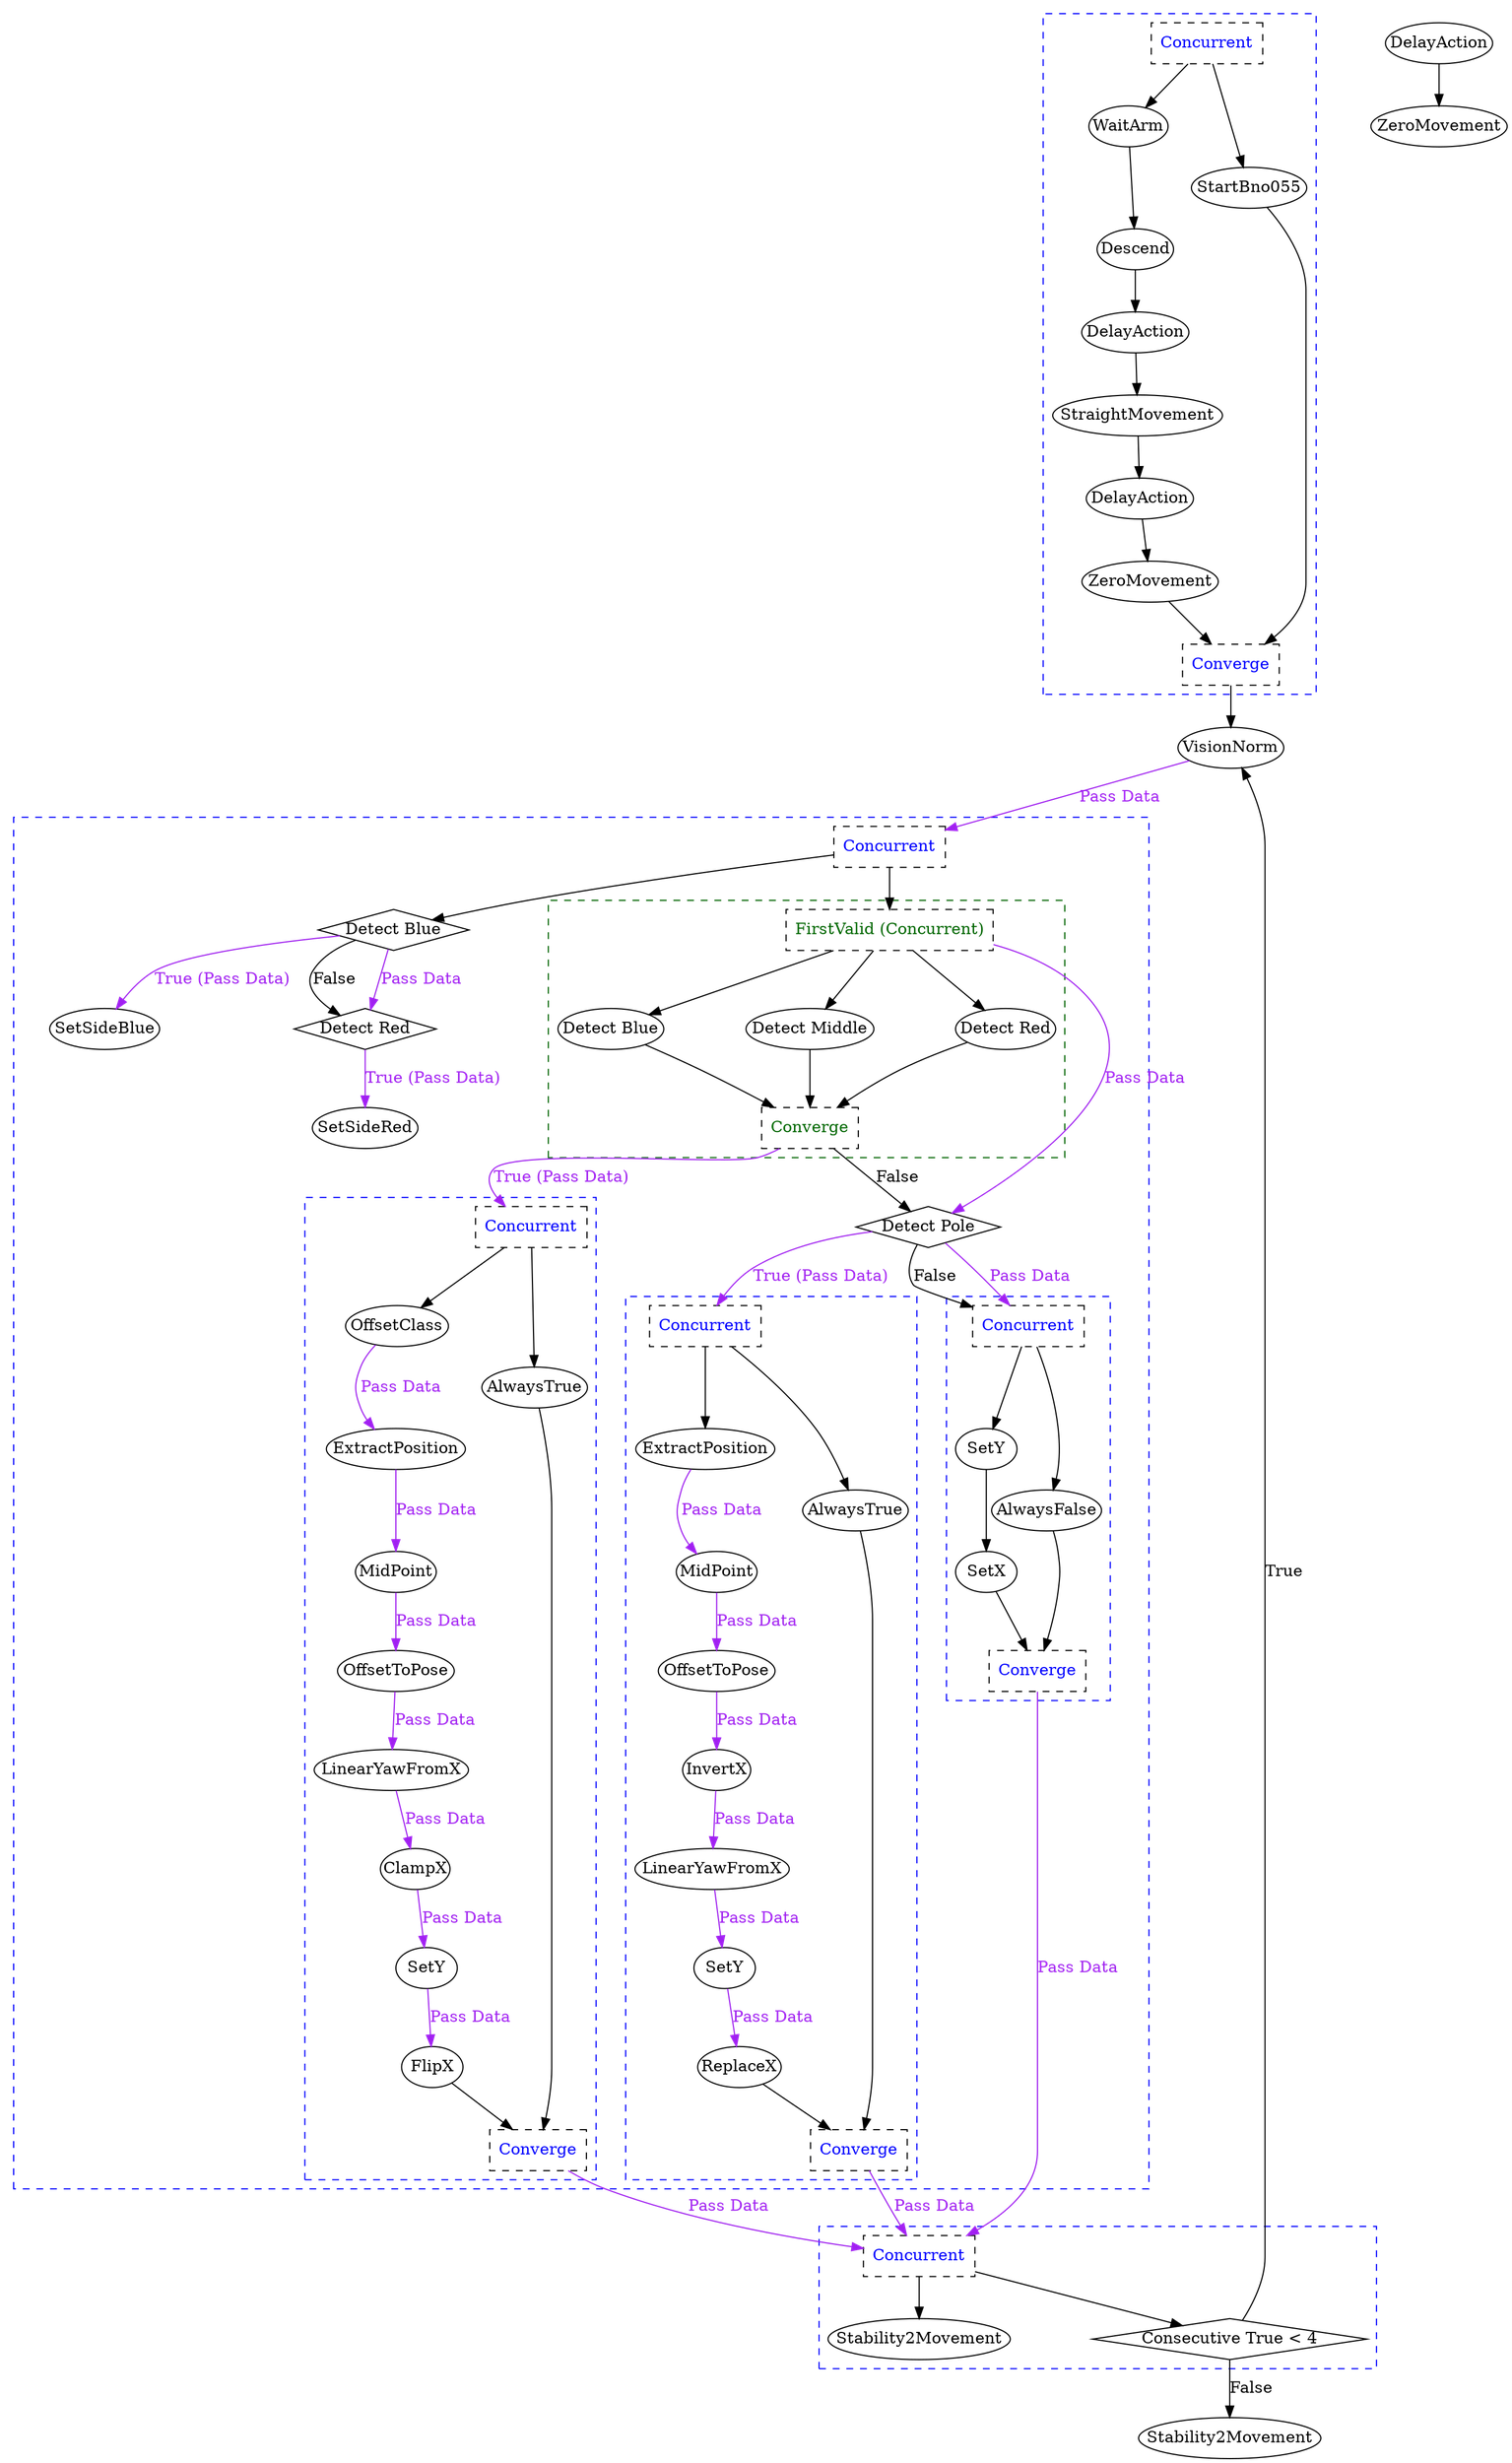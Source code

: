 digraph G {
	splines = true;
	nodesep = 1.0;
	bgcolor = "none"
	"b1ee1d8d-e334-4f99-a91d-e58acc0dc679" [shape = diamond];
	subgraph "cluster_63de06bf-b724-4fa6-99fc-cce640bcf15f" {
		style = dashed;
		color = blue;
		"e3b0fcb3-b43c-47df-867e-d04353d5d277" -> "b158d0a2-762d-45d3-a04d-4dd854230353" ;
		"d46d6aff-9300-4f1c-bef0-d076a8603f96" -> "e48f1ccc-3474-42de-b4c1-db59087f51d7" ;
		"e48f1ccc-3474-42de-b4c1-db59087f51d7" -> "14bcca3e-3fc1-4aa5-a340-87bd3b17a8f4" ;
		"b158d0a2-762d-45d3-a04d-4dd854230353" -> "d46d6aff-9300-4f1c-bef0-d076a8603f96" ;
		"bd582845-4cba-4ff9-8a15-252926d3c7f0" -> "e3b0fcb3-b43c-47df-867e-d04353d5d277" ;
		"8c2c6979-0ebf-4334-b586-cb1214dce8c7" -> "bd582845-4cba-4ff9-8a15-252926d3c7f0";
		"8c2c6979-0ebf-4334-b586-cb1214dce8c7" -> "71acaed8-bc10-420d-86fd-df9c79e1d830";
		"14bcca3e-3fc1-4aa5-a340-87bd3b17a8f4" -> "bd1e6990-fafe-4ded-8968-457a969775bf";
		"71acaed8-bc10-420d-86fd-df9c79e1d830" -> "bd1e6990-fafe-4ded-8968-457a969775bf";
		"8c2c6979-0ebf-4334-b586-cb1214dce8c7" [label = "Concurrent", shape = box, fontcolor = blue, style = dashed];
		"bd582845-4cba-4ff9-8a15-252926d3c7f0" [label = "WaitArm", margin = 0];
		"e3b0fcb3-b43c-47df-867e-d04353d5d277" [label = "Descend", margin = 0];
		"b158d0a2-762d-45d3-a04d-4dd854230353" [label = "DelayAction", margin = 0];
		"d46d6aff-9300-4f1c-bef0-d076a8603f96" [label = "StraightMovement", margin = 0];
		"e48f1ccc-3474-42de-b4c1-db59087f51d7" [label = "DelayAction", margin = 0];
		"14bcca3e-3fc1-4aa5-a340-87bd3b17a8f4" [label = "ZeroMovement", margin = 0];
		"71acaed8-bc10-420d-86fd-df9c79e1d830" [label = "StartBno055", margin = 0];
		"bd1e6990-fafe-4ded-8968-457a969775bf" [label = "Converge", shape = box, fontcolor = blue, style = dashed];
	}
	
	subgraph "cluster_07719b77-21c5-4b40-bf9c-5c8561f01468" {
		style = dashed;
		color = blue;
		"aba68f48-fcf9-4566-be36-5b4d3c615bf7" [shape = diamond];
		"17f68867-ee18-4595-a662-ca60887f4f41" [shape = diamond];
		"a283bf1a-4dc3-404c-8b57-b9f5c8104303" [shape = diamond];
		"705cac79-add9-4f19-8204-f830bc3c9126" [shape = diamond];
		subgraph "cluster_8c62f3b8-2263-4568-935b-15bcee644ce4" {
			style = dashed;
			color = blue;
			"659d9d6c-199b-420a-93d5-7657d639ffdc" -> "b4c48658-95ba-4b5d-a389-2c132f4f05c4" [color = purple, fontcolor = purple, label = "Pass Data"];
			"8e694cb5-f489-4e87-bd16-f0a6e0f9ecb7" -> "659d9d6c-199b-420a-93d5-7657d639ffdc" [color = purple, fontcolor = purple, label = "Pass Data"];
			"d31c2322-c361-42a5-af67-18fa35de7b1a" -> "8e694cb5-f489-4e87-bd16-f0a6e0f9ecb7" [color = purple, fontcolor = purple, label = "Pass Data"];
			"73ea8712-102b-4d94-a8fb-020e3ed8f87c" -> "d31c2322-c361-42a5-af67-18fa35de7b1a" [color = purple, fontcolor = purple, label = "Pass Data"];
			"1c9cc979-87f9-426a-b581-c7c0869158a6" -> "73ea8712-102b-4d94-a8fb-020e3ed8f87c" [color = purple, fontcolor = purple, label = "Pass Data"];
			"55208d45-ffd9-4e5d-aaa1-efe4b6a2c805" -> "1c9cc979-87f9-426a-b581-c7c0869158a6" [color = purple, fontcolor = purple, label = "Pass Data"];
			"2dadd21d-1f46-475b-8f6e-b03d11bb5436" -> "55208d45-ffd9-4e5d-aaa1-efe4b6a2c805" [color = purple, fontcolor = purple, label = "Pass Data"];
			"139c5921-6010-4c87-852b-ca578d9f47e8" -> "2dadd21d-1f46-475b-8f6e-b03d11bb5436";
			"139c5921-6010-4c87-852b-ca578d9f47e8" -> "f4818854-3c81-459f-b0a1-b27011ec1327";
			"b4c48658-95ba-4b5d-a389-2c132f4f05c4" -> "8380e3f6-28cf-4917-bff6-583fffdf60fa";
			"f4818854-3c81-459f-b0a1-b27011ec1327" -> "8380e3f6-28cf-4917-bff6-583fffdf60fa";
			"139c5921-6010-4c87-852b-ca578d9f47e8" [label = "Concurrent", shape = box, fontcolor = blue, style = dashed];
			"2dadd21d-1f46-475b-8f6e-b03d11bb5436" [label = "OffsetClass", margin = 0];
			"55208d45-ffd9-4e5d-aaa1-efe4b6a2c805" [label = "ExtractPosition", margin = 0];
			"1c9cc979-87f9-426a-b581-c7c0869158a6" [label = "MidPoint", margin = 0];
			"73ea8712-102b-4d94-a8fb-020e3ed8f87c" [label = "OffsetToPose", margin = 0];
			"d31c2322-c361-42a5-af67-18fa35de7b1a" [label = "LinearYawFromX", margin = 0];
			"8e694cb5-f489-4e87-bd16-f0a6e0f9ecb7" [label = "ClampX", margin = 0];
			"659d9d6c-199b-420a-93d5-7657d639ffdc" [label = "SetY", margin = 0];
			"b4c48658-95ba-4b5d-a389-2c132f4f05c4" [label = "FlipX", margin = 0];
			"f4818854-3c81-459f-b0a1-b27011ec1327" [label = "AlwaysTrue", margin = 0];
			"8380e3f6-28cf-4917-bff6-583fffdf60fa" [label = "Converge", shape = box, fontcolor = blue, style = dashed];
		}
		
		subgraph "cluster_1cf33eb6-3ae6-4188-8c94-4555939e123d" {
			style = dashed;
			color = blue;
			"d2fe0a11-82c7-42d9-b00b-2e650d0e70c7" -> "05d55dff-4c37-4330-8001-01fc0ffee2c2" [color = purple, fontcolor = purple, label = "Pass Data"];
			"b1a0ab38-ad9c-497e-82f8-54ab5678216a" -> "d2fe0a11-82c7-42d9-b00b-2e650d0e70c7" [color = purple, fontcolor = purple, label = "Pass Data"];
			"d58b4e7f-48e3-4f9e-8629-dac2ebe46a93" -> "b1a0ab38-ad9c-497e-82f8-54ab5678216a" [color = purple, fontcolor = purple, label = "Pass Data"];
			"ef924be0-3187-4c82-a665-534a74901af8" -> "d58b4e7f-48e3-4f9e-8629-dac2ebe46a93" [color = purple, fontcolor = purple, label = "Pass Data"];
			"d8ec4743-f9a5-4349-a779-c423c2eddc75" -> "ef924be0-3187-4c82-a665-534a74901af8" [color = purple, fontcolor = purple, label = "Pass Data"];
			"3f5f644b-4eb2-49d8-a507-29c8849ef53c" -> "d8ec4743-f9a5-4349-a779-c423c2eddc75" [color = purple, fontcolor = purple, label = "Pass Data"];
			"3ec277b5-9db4-44fe-925f-1b629122389e" -> "3f5f644b-4eb2-49d8-a507-29c8849ef53c";
			"3ec277b5-9db4-44fe-925f-1b629122389e" -> "294adf43-fa53-41b1-a68d-b09042dbfece";
			"05d55dff-4c37-4330-8001-01fc0ffee2c2" -> "25373bea-1750-4331-ac8b-369e1f5d9fa8";
			"294adf43-fa53-41b1-a68d-b09042dbfece" -> "25373bea-1750-4331-ac8b-369e1f5d9fa8";
			"3ec277b5-9db4-44fe-925f-1b629122389e" [label = "Concurrent", shape = box, fontcolor = blue, style = dashed];
			"3f5f644b-4eb2-49d8-a507-29c8849ef53c" [label = "ExtractPosition", margin = 0];
			"d8ec4743-f9a5-4349-a779-c423c2eddc75" [label = "MidPoint", margin = 0];
			"ef924be0-3187-4c82-a665-534a74901af8" [label = "OffsetToPose", margin = 0];
			"d58b4e7f-48e3-4f9e-8629-dac2ebe46a93" [label = "InvertX", margin = 0];
			"b1a0ab38-ad9c-497e-82f8-54ab5678216a" [label = "LinearYawFromX", margin = 0];
			"d2fe0a11-82c7-42d9-b00b-2e650d0e70c7" [label = "SetY", margin = 0];
			"05d55dff-4c37-4330-8001-01fc0ffee2c2" [label = "ReplaceX", margin = 0];
			"294adf43-fa53-41b1-a68d-b09042dbfece" [label = "AlwaysTrue", margin = 0];
			"25373bea-1750-4331-ac8b-369e1f5d9fa8" [label = "Converge", shape = box, fontcolor = blue, style = dashed];
		}
		
		subgraph "cluster_eafca200-7d1c-4af8-b3cc-bae693308cca" {
			style = dashed;
			color = blue;
			"16f79b19-51ec-4033-8550-7554d469e9e8" -> "35a346d2-3b78-4d9d-8cf8-09a37be85b29" ;
			"26708838-04ff-44d5-bf0e-5bc23ab67bf4" -> "16f79b19-51ec-4033-8550-7554d469e9e8";
			"26708838-04ff-44d5-bf0e-5bc23ab67bf4" -> "9ed72cae-3888-4225-9b87-df353044252e";
			"35a346d2-3b78-4d9d-8cf8-09a37be85b29" -> "53a4e168-2bea-4db9-b9fc-e0a389f9a368";
			"9ed72cae-3888-4225-9b87-df353044252e" -> "53a4e168-2bea-4db9-b9fc-e0a389f9a368";
			"26708838-04ff-44d5-bf0e-5bc23ab67bf4" [label = "Concurrent", shape = box, fontcolor = blue, style = dashed];
			"16f79b19-51ec-4033-8550-7554d469e9e8" [label = "SetY", margin = 0];
			"35a346d2-3b78-4d9d-8cf8-09a37be85b29" [label = "SetX", margin = 0];
			"9ed72cae-3888-4225-9b87-df353044252e" [label = "AlwaysFalse", margin = 0];
			"53a4e168-2bea-4db9-b9fc-e0a389f9a368" [label = "Converge", shape = box, fontcolor = blue, style = dashed];
		}
		
		subgraph "cluster_6046c4d0-450d-4f23-849c-5d6c8b757248" {
			style = dashed;
			color = darkgreen;
			"35c4076d-63f0-4605-8e44-a39b04903c5f" -> "1688a450-8964-4892-98a5-a59dab7f3af4";
			"35c4076d-63f0-4605-8e44-a39b04903c5f" -> "cb2b61e4-6eb4-46d8-8f5d-2e1f8aa7fe9d";
			"35c4076d-63f0-4605-8e44-a39b04903c5f" -> "dff29177-7b6f-46bc-9adc-622f5b3e7421";
			"1688a450-8964-4892-98a5-a59dab7f3af4" -> "705cac79-add9-4f19-8204-f830bc3c9126";
			"cb2b61e4-6eb4-46d8-8f5d-2e1f8aa7fe9d" -> "705cac79-add9-4f19-8204-f830bc3c9126";
			"dff29177-7b6f-46bc-9adc-622f5b3e7421" -> "705cac79-add9-4f19-8204-f830bc3c9126";
			"35c4076d-63f0-4605-8e44-a39b04903c5f" [label = "FirstValid (Concurrent)", shape = box, fontcolor = darkgreen, style = dashed];
			"1688a450-8964-4892-98a5-a59dab7f3af4" [label = "Detect Blue", margin = 0];
			"cb2b61e4-6eb4-46d8-8f5d-2e1f8aa7fe9d" [label = "Detect Middle", margin = 0];
			"dff29177-7b6f-46bc-9adc-622f5b3e7421" [label = "Detect Red", margin = 0];
			"705cac79-add9-4f19-8204-f830bc3c9126" [label = "Converge", shape = box, fontcolor = darkgreen, style = dashed];
		}
		
		"aba68f48-fcf9-4566-be36-5b4d3c615bf7" -> "55f0226d-b911-49e9-b56b-ec140558a40e" [color = purple, fontcolor = purple, label = "True (Pass Data)"];
		"17f68867-ee18-4595-a662-ca60887f4f41" -> "922e1f36-cc18-4749-88d5-84098a3ff275" [color = purple, fontcolor = purple, label = "True (Pass Data)"];
		"17f68867-ee18-4595-a662-ca60887f4f41" -> "aba68f48-fcf9-4566-be36-5b4d3c615bf7" [label = "False"];
		"17f68867-ee18-4595-a662-ca60887f4f41" -> "aba68f48-fcf9-4566-be36-5b4d3c615bf7" [color = purple, fontcolor = purple, label = "Pass Data"];
		"a283bf1a-4dc3-404c-8b57-b9f5c8104303" -> "3ec277b5-9db4-44fe-925f-1b629122389e" [color = purple, fontcolor = purple, label = "True (Pass Data)"];
		"a283bf1a-4dc3-404c-8b57-b9f5c8104303" -> "26708838-04ff-44d5-bf0e-5bc23ab67bf4" [label = "False"];
		"a283bf1a-4dc3-404c-8b57-b9f5c8104303" -> "26708838-04ff-44d5-bf0e-5bc23ab67bf4" [color = purple, fontcolor = purple, label = "Pass Data"];
		"705cac79-add9-4f19-8204-f830bc3c9126" -> "139c5921-6010-4c87-852b-ca578d9f47e8" [color = purple, fontcolor = purple, label = "True (Pass Data)"];
		"705cac79-add9-4f19-8204-f830bc3c9126" -> "a283bf1a-4dc3-404c-8b57-b9f5c8104303" [label = "False"];
		"35c4076d-63f0-4605-8e44-a39b04903c5f" -> "a283bf1a-4dc3-404c-8b57-b9f5c8104303" [color = purple, fontcolor = purple, label = "Pass Data"];
		"89e8250d-ec9c-44b7-91f5-c6cdb0942b20" -> "17f68867-ee18-4595-a662-ca60887f4f41";
		"89e8250d-ec9c-44b7-91f5-c6cdb0942b20" -> "35c4076d-63f0-4605-8e44-a39b04903c5f";
		"89e8250d-ec9c-44b7-91f5-c6cdb0942b20" [label = "Concurrent", shape = box, fontcolor = blue, style = dashed];
		"922e1f36-cc18-4749-88d5-84098a3ff275" [label = "SetSideBlue", margin = 0];
		"55f0226d-b911-49e9-b56b-ec140558a40e" [label = "SetSideRed", margin = 0];
		"aba68f48-fcf9-4566-be36-5b4d3c615bf7" [label = "Detect Red", margin = 0];
		"17f68867-ee18-4595-a662-ca60887f4f41" [label = "Detect Blue", margin = 0];
		"a283bf1a-4dc3-404c-8b57-b9f5c8104303" [label = "Detect Pole", margin = 0];
	}
	
	subgraph "cluster_4480c250-3d1e-4c95-a006-de4484b71453" {
		style = dashed;
		color = blue;
		"9fa3275c-d691-4c91-9758-329212c8e315" -> "55131646-b8d9-4a9c-b047-80b9861336c0";
		"9fa3275c-d691-4c91-9758-329212c8e315" -> "b1ee1d8d-e334-4f99-a91d-e58acc0dc679";
		"9fa3275c-d691-4c91-9758-329212c8e315" [label = "Concurrent", shape = box, fontcolor = blue, style = dashed];
		"55131646-b8d9-4a9c-b047-80b9861336c0" [label = "Stability2Movement", margin = 0];
		"b1ee1d8d-e334-4f99-a91d-e58acc0dc679" [label = "Consecutive True < 4", margin = 0];
	}
	
	"8380e3f6-28cf-4917-bff6-583fffdf60fa" -> "9fa3275c-d691-4c91-9758-329212c8e315" [color = purple, fontcolor = purple, label = "Pass Data"];
	"25373bea-1750-4331-ac8b-369e1f5d9fa8" -> "9fa3275c-d691-4c91-9758-329212c8e315" [color = purple, fontcolor = purple, label = "Pass Data"];
	"53a4e168-2bea-4db9-b9fc-e0a389f9a368" -> "9fa3275c-d691-4c91-9758-329212c8e315" [color = purple, fontcolor = purple, label = "Pass Data"];
	"1812cb5c-6b83-494c-bad5-c196bea46280" -> "89e8250d-ec9c-44b7-91f5-c6cdb0942b20" [color = purple, fontcolor = purple, label = "Pass Data"];
	"b1ee1d8d-e334-4f99-a91d-e58acc0dc679" -> "1812cb5c-6b83-494c-bad5-c196bea46280" [label = "True"];
	"9a3e2f46-b41d-4316-b471-46c86602532b" -> "0f9d96f1-74c4-4cc5-b3f5-e4f78b25e907" ;
	"b1ee1d8d-e334-4f99-a91d-e58acc0dc679" -> "e70bf685-88a7-4e96-bda7-2cc61c99c5b1" [label = "False"];
	"bd1e6990-fafe-4ded-8968-457a969775bf" -> "1812cb5c-6b83-494c-bad5-c196bea46280" ;
	"1812cb5c-6b83-494c-bad5-c196bea46280" [label = "VisionNorm", margin = 0];
	"e70bf685-88a7-4e96-bda7-2cc61c99c5b1" [label = "Stability2Movement", margin = 0];
	"9a3e2f46-b41d-4316-b471-46c86602532b" [label = "DelayAction", margin = 0];
	"0f9d96f1-74c4-4cc5-b3f5-e4f78b25e907" [label = "ZeroMovement", margin = 0];
}

